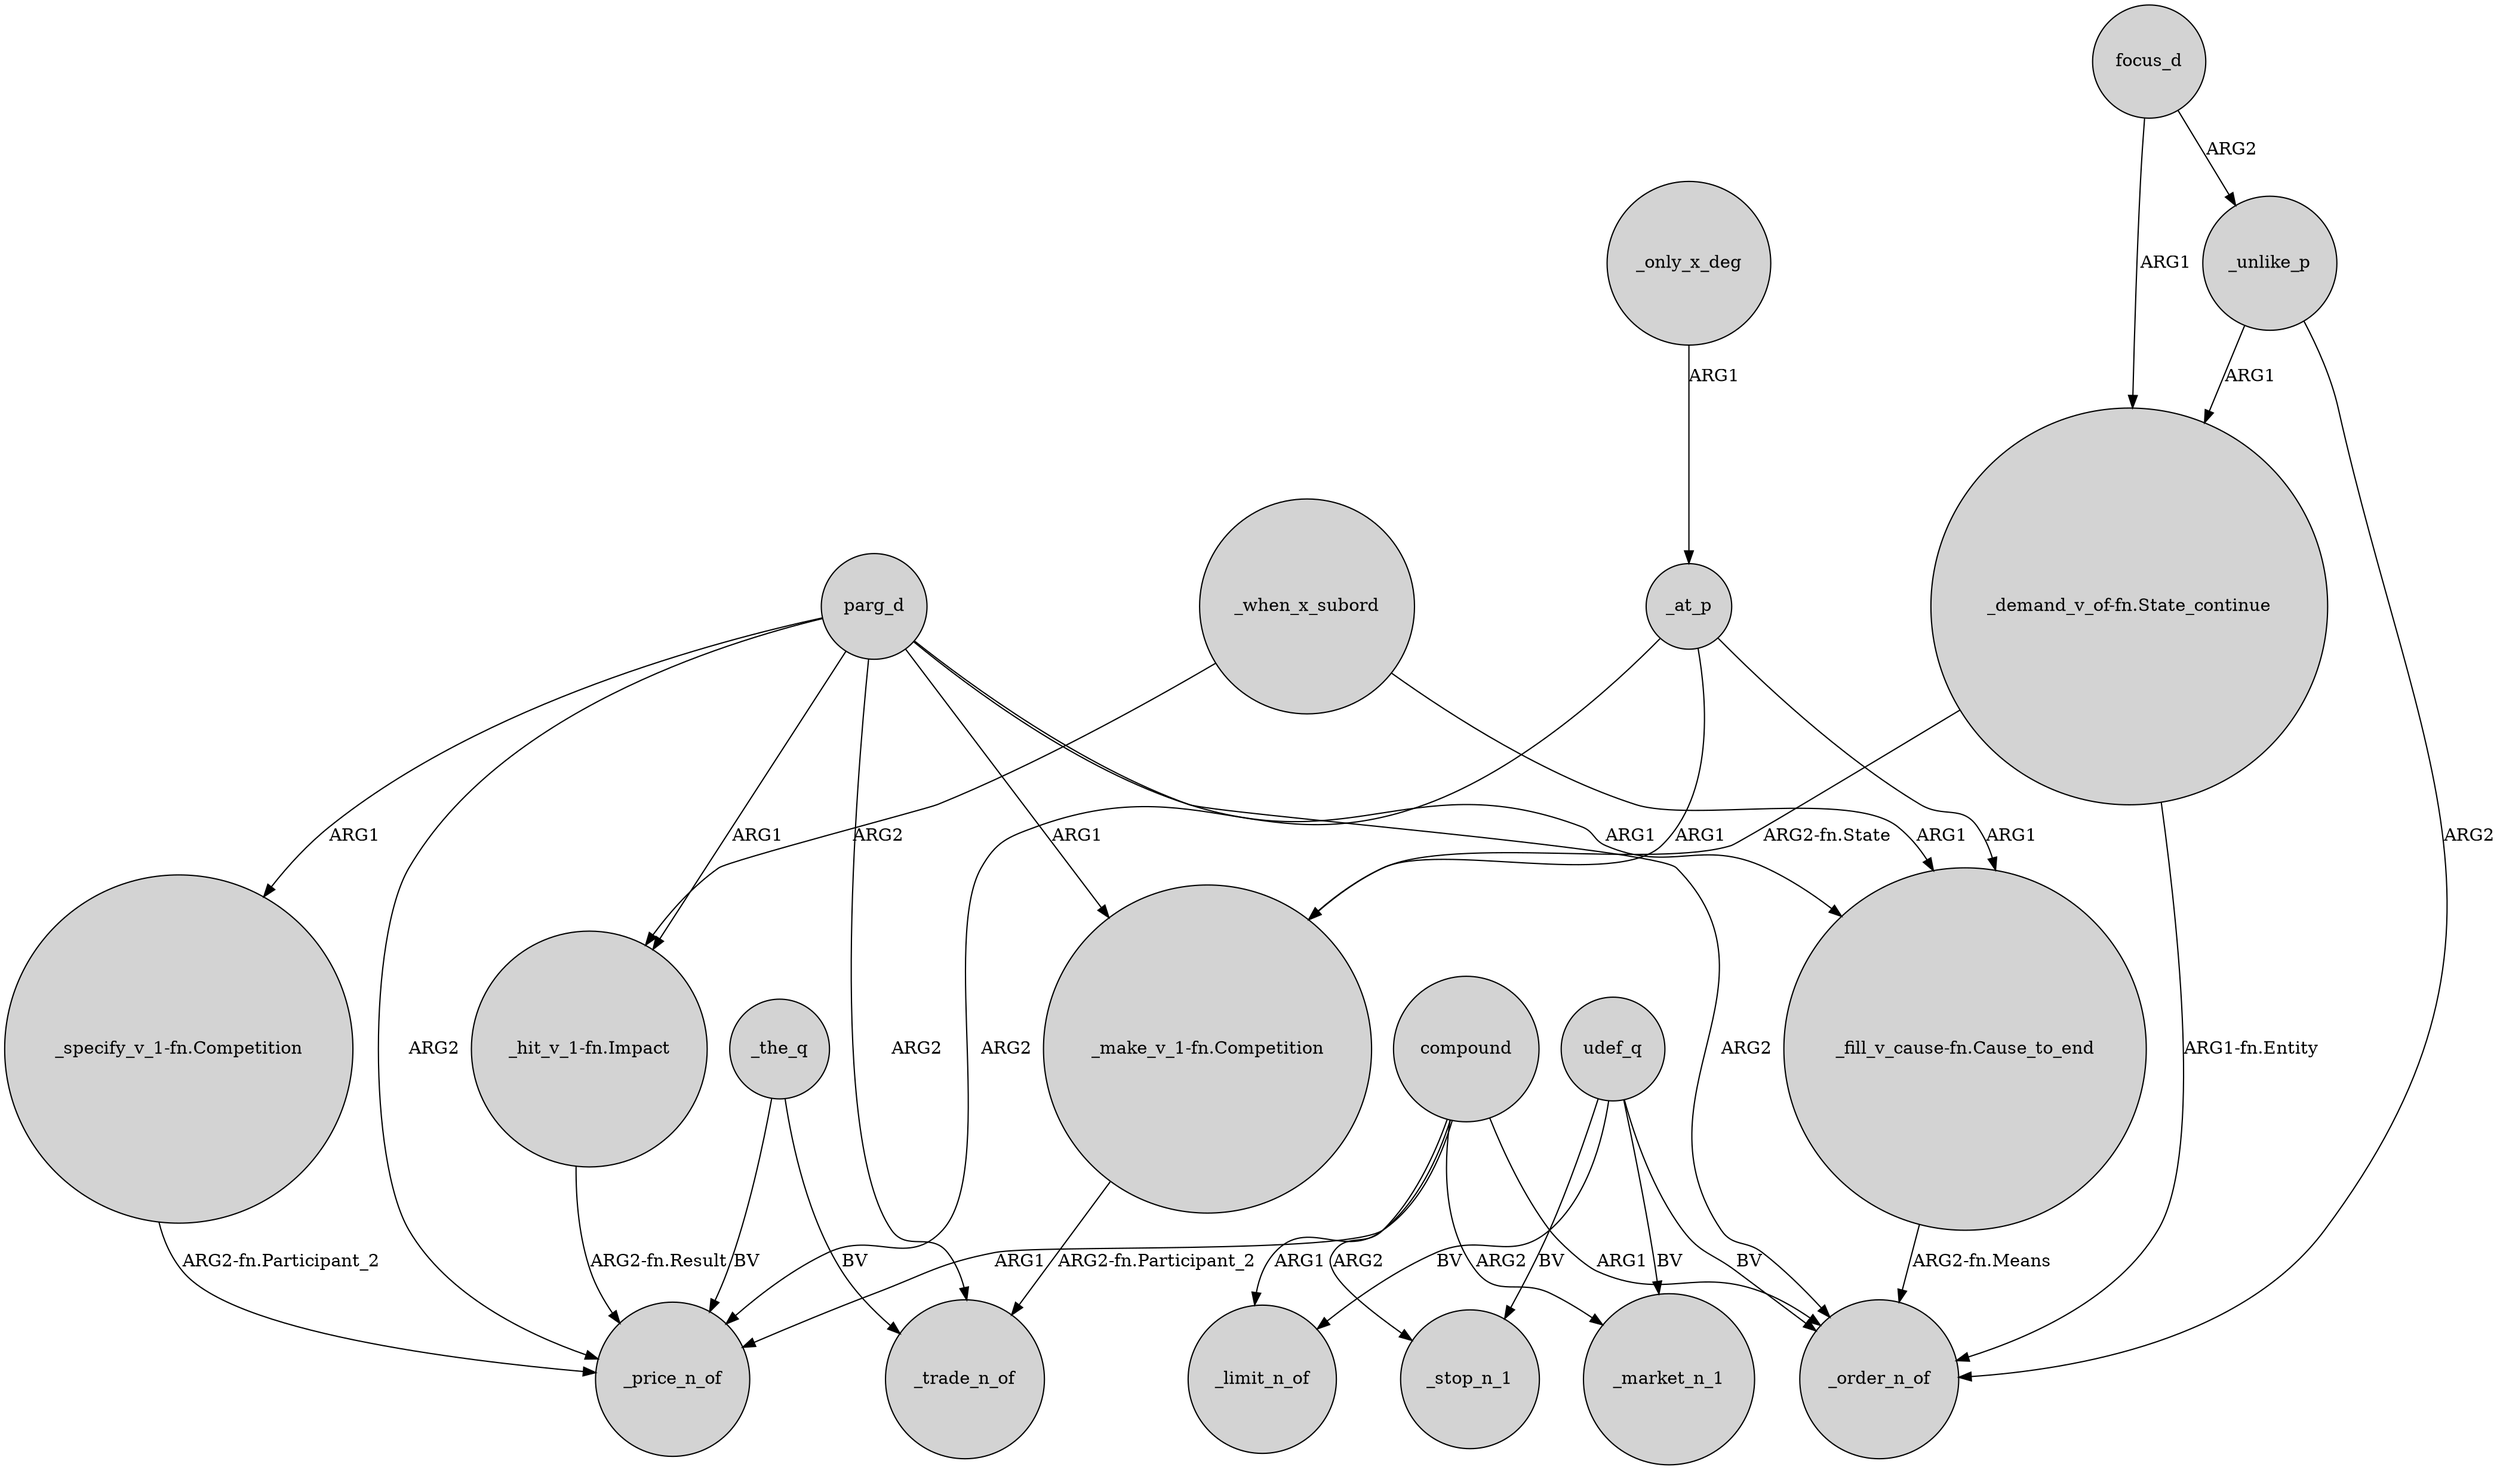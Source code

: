 digraph {
	node [shape=circle style=filled]
	"_hit_v_1-fn.Impact" -> _price_n_of [label="ARG2-fn.Result"]
	compound -> _order_n_of [label=ARG1]
	udef_q -> _market_n_1 [label=BV]
	"_demand_v_of-fn.State_continue" -> _order_n_of [label="ARG1-fn.Entity"]
	parg_d -> "_make_v_1-fn.Competition" [label=ARG1]
	compound -> _market_n_1 [label=ARG2]
	_at_p -> "_fill_v_cause-fn.Cause_to_end" [label=ARG1]
	parg_d -> _trade_n_of [label=ARG2]
	udef_q -> _order_n_of [label=BV]
	_when_x_subord -> "_hit_v_1-fn.Impact" [label=ARG2]
	_unlike_p -> "_demand_v_of-fn.State_continue" [label=ARG1]
	parg_d -> _order_n_of [label=ARG2]
	compound -> _stop_n_1 [label=ARG2]
	focus_d -> _unlike_p [label=ARG2]
	udef_q -> _stop_n_1 [label=BV]
	_when_x_subord -> "_fill_v_cause-fn.Cause_to_end" [label=ARG1]
	parg_d -> "_fill_v_cause-fn.Cause_to_end" [label=ARG1]
	parg_d -> "_hit_v_1-fn.Impact" [label=ARG1]
	_at_p -> _price_n_of [label=ARG2]
	"_make_v_1-fn.Competition" -> _trade_n_of [label="ARG2-fn.Participant_2"]
	udef_q -> _limit_n_of [label=BV]
	compound -> _limit_n_of [label=ARG1]
	_at_p -> "_make_v_1-fn.Competition" [label=ARG1]
	"_specify_v_1-fn.Competition" -> _price_n_of [label="ARG2-fn.Participant_2"]
	focus_d -> "_demand_v_of-fn.State_continue" [label=ARG1]
	parg_d -> _price_n_of [label=ARG2]
	parg_d -> "_specify_v_1-fn.Competition" [label=ARG1]
	"_fill_v_cause-fn.Cause_to_end" -> _order_n_of [label="ARG2-fn.Means"]
	_the_q -> _price_n_of [label=BV]
	compound -> _price_n_of [label=ARG1]
	_the_q -> _trade_n_of [label=BV]
	_only_x_deg -> _at_p [label=ARG1]
	"_demand_v_of-fn.State_continue" -> "_make_v_1-fn.Competition" [label="ARG2-fn.State"]
	_unlike_p -> _order_n_of [label=ARG2]
}
